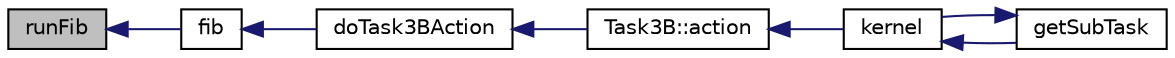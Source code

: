 digraph "runFib"
{
  bgcolor="transparent";
  edge [fontname="Helvetica",fontsize="10",labelfontname="Helvetica",labelfontsize="10"];
  node [fontname="Helvetica",fontsize="10",shape=record];
  rankdir="LR";
  Node1 [label="runFib",height=0.2,width=0.4,color="black", fillcolor="grey75", style="filled", fontcolor="black"];
  Node1 -> Node2 [dir="back",color="midnightblue",fontsize="10",style="solid",fontname="Helvetica"];
  Node2 [label="fib",height=0.2,width=0.4,color="black",URL="$task3B_8cc.html#ad1b3bc944aac0dbdd041cc180ff8c37a"];
  Node2 -> Node3 [dir="back",color="midnightblue",fontsize="10",style="solid",fontname="Helvetica"];
  Node3 [label="doTask3BAction",height=0.2,width=0.4,color="black",URL="$task3B_8cc.html#a5874bf2c7fd779b0760c4d5f16bb2d08"];
  Node3 -> Node4 [dir="back",color="midnightblue",fontsize="10",style="solid",fontname="Helvetica"];
  Node4 [label="Task3B::action",height=0.2,width=0.4,color="black",URL="$classTask3B.html#aa803f35a028d2dc338d20d69ab592f20",tooltip="prints the line "];
  Node4 -> Node5 [dir="back",color="midnightblue",fontsize="10",style="solid",fontname="Helvetica"];
  Node5 [label="kernel",height=0.2,width=0.4,color="black",URL="$main_8cc.html#a796315624c9bcf31fd673cb62e4b9819",tooltip="kernel entry point "];
  Node5 -> Node6 [dir="back",color="midnightblue",fontsize="10",style="solid",fontname="Helvetica"];
  Node6 [label="getSubTask",height=0.2,width=0.4,color="black",URL="$main_8cc.html#a9f9d2ea101dcc6e3cd7011dccc4331e0",tooltip="Wait for user input via keyboard to select sub task. "];
  Node6 -> Node5 [dir="back",color="midnightblue",fontsize="10",style="solid",fontname="Helvetica"];
}

